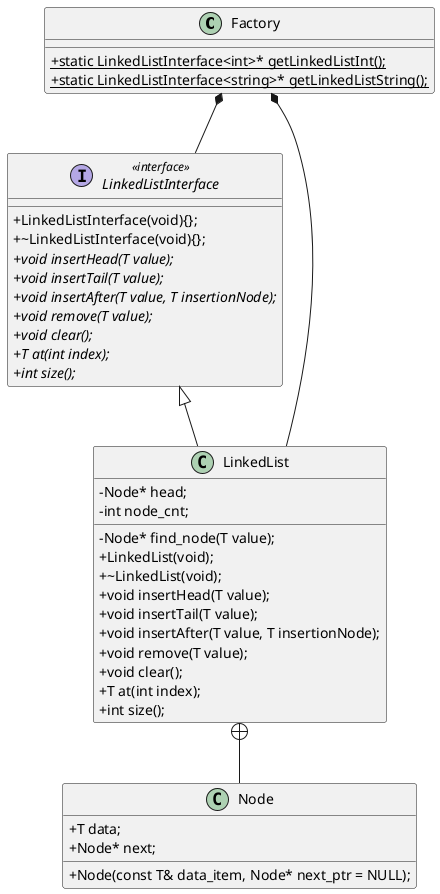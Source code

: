 @startuml

skinparam classAttributeIconSize 0

class Factory {
    + {static} static LinkedListInterface<int>* getLinkedListInt();
    + {static} static LinkedListInterface<string>* getLinkedListString();
}

interface LinkedListInterface <<interface>> {

    +LinkedListInterface(void){};
    +~LinkedListInterface(void){};
    +{abstract} void insertHead(T value);
    +{abstract} void insertTail(T value);
    +{abstract} void insertAfter(T value, T insertionNode);
    +{abstract} void remove(T value);
    +{abstract} void clear();
    +{abstract} T at(int index);
    +{abstract} int size();

}

Factory *-- LinkedListInterface

class Node {
    +T data;
    +Node* next;
    +Node(const T& data_item, Node* next_ptr = NULL); 
}

class LinkedList {
    -Node* head;
    -Node* find_node(T value);
    -int node_cnt;
    
    +LinkedList(void);
    +~LinkedList(void);
    +void insertHead(T value);
    +void insertTail(T value);
    +void insertAfter(T value, T insertionNode);
    +void remove(T value);
    +void clear();
    +T at(int index);
    +int size();

}

LinkedList +-- Node
LinkedListInterface <|-- LinkedList
Factory *-- LinkedList



@enduml
